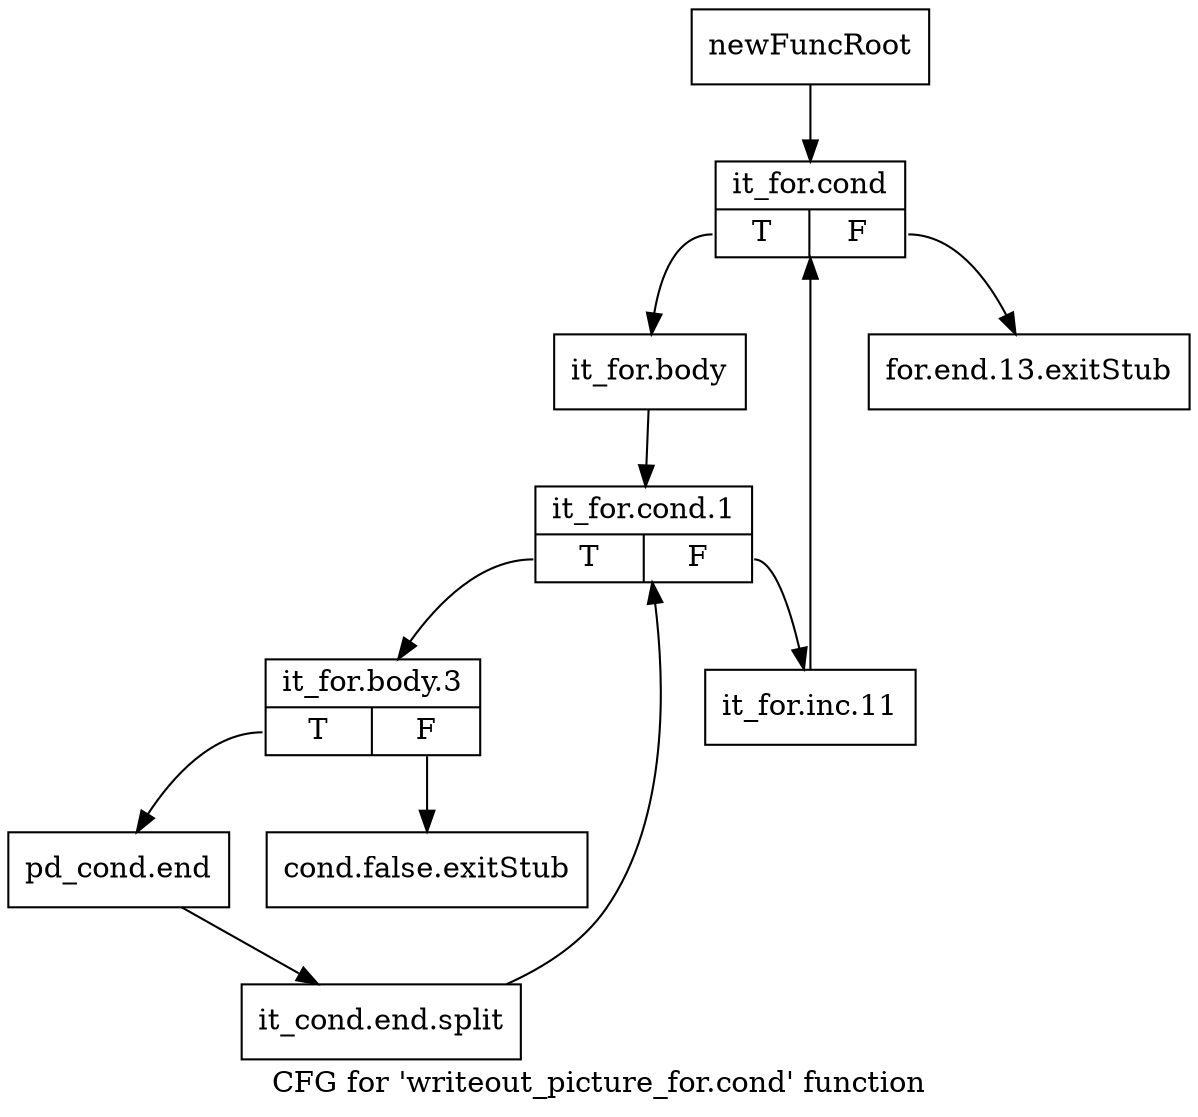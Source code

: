 digraph "CFG for 'writeout_picture_for.cond' function" {
	label="CFG for 'writeout_picture_for.cond' function";

	Node0x24fe380 [shape=record,label="{newFuncRoot}"];
	Node0x24fe380 -> Node0x24fe470;
	Node0x24fe3d0 [shape=record,label="{for.end.13.exitStub}"];
	Node0x24fe420 [shape=record,label="{cond.false.exitStub}"];
	Node0x24fe470 [shape=record,label="{it_for.cond|{<s0>T|<s1>F}}"];
	Node0x24fe470:s0 -> Node0x24fe930;
	Node0x24fe470:s1 -> Node0x24fe3d0;
	Node0x24fe930 [shape=record,label="{it_for.body}"];
	Node0x24fe930 -> Node0x24fe980;
	Node0x24fe980 [shape=record,label="{it_for.cond.1|{<s0>T|<s1>F}}"];
	Node0x24fe980:s0 -> Node0x24fea20;
	Node0x24fe980:s1 -> Node0x24fe9d0;
	Node0x24fe9d0 [shape=record,label="{it_for.inc.11}"];
	Node0x24fe9d0 -> Node0x24fe470;
	Node0x24fea20 [shape=record,label="{it_for.body.3|{<s0>T|<s1>F}}"];
	Node0x24fea20:s0 -> Node0x24fea70;
	Node0x24fea20:s1 -> Node0x24fe420;
	Node0x24fea70 [shape=record,label="{pd_cond.end}"];
	Node0x24fea70 -> Node0x33f2ee0;
	Node0x33f2ee0 [shape=record,label="{it_cond.end.split}"];
	Node0x33f2ee0 -> Node0x24fe980;
}
